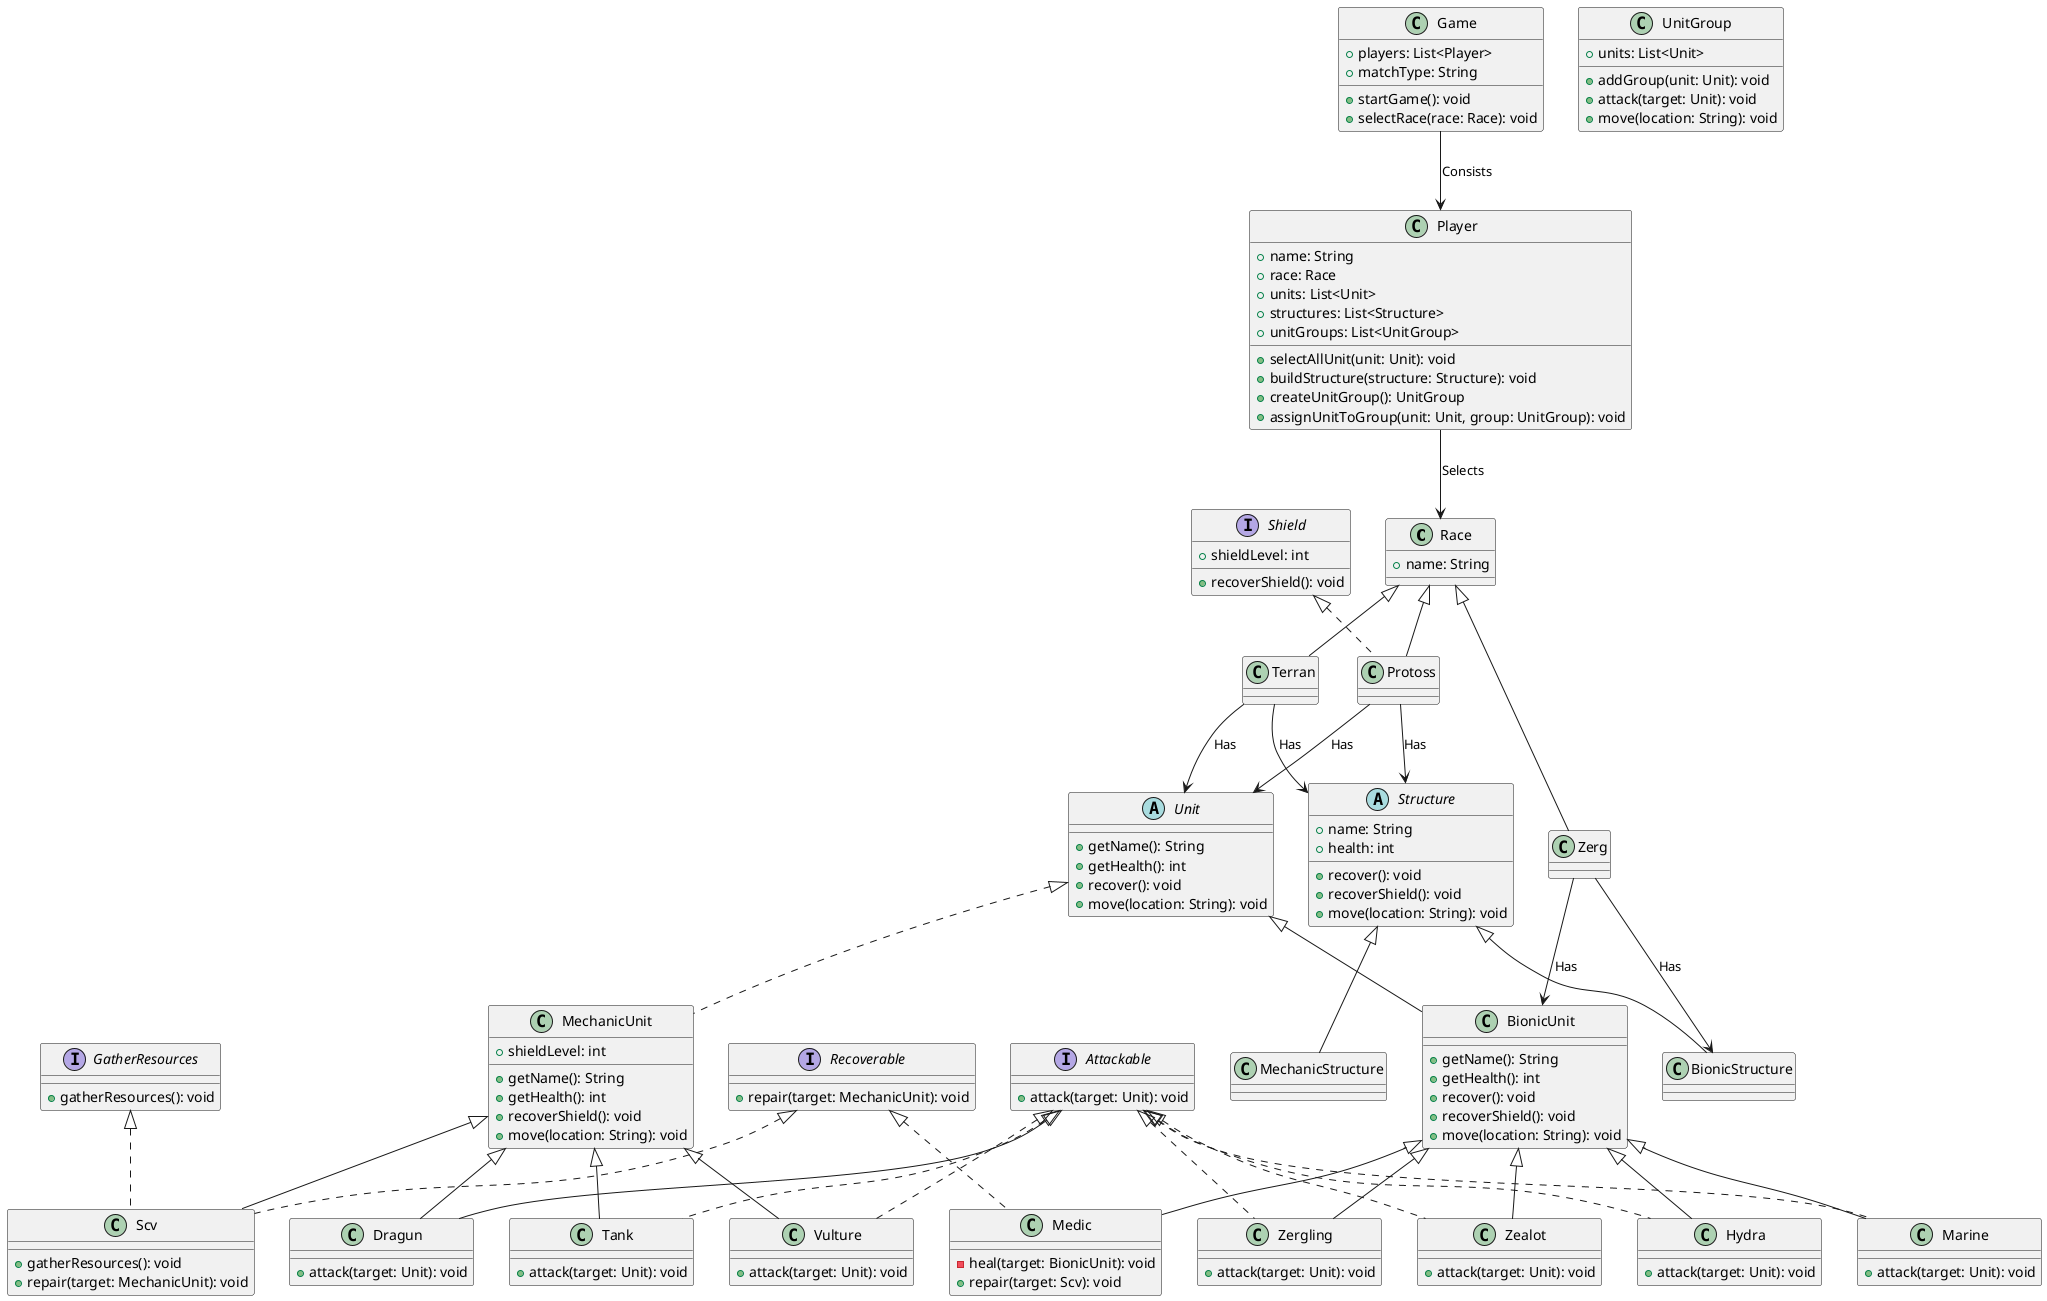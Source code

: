 @startuml

class Race {
  +name: String
}

class Terran extends Race {
}

class Zerg extends Race {
}

class Protoss extends Race implements Shield {
}

Abstract class Unit {
  +getName(): String
  +getHealth(): int
  +recover(): void
  +move(location: String): void
}

interface Attackable {
  +attack(target: Unit): void
}

interface Recoverable {
  +repair(target: MechanicUnit): void
}

interface Shield {
  +shieldLevel: int
  +recoverShield(): void
}

interface GatherResources {
  +gatherResources(): void
}

class BionicUnit extends Unit {
  +getName(): String
  +getHealth(): int
  +recover(): void
'  +shieldLevel: int
  +recoverShield(): void
  +move(location: String): void
}

class MechanicUnit implements Unit {
  +getName(): String
  +getHealth(): int
  +shieldLevel: int
  +recoverShield(): void
  +move(location: String): void
}

class Marine extends BionicUnit implements Attackable {
  +attack(target: Unit): void
}

class Medic extends BionicUnit implements Recoverable {
  -heal(target: BionicUnit): void
  +repair(target: Scv): void
}

class Tank extends MechanicUnit implements Attackable {
  +attack(target: Unit): void
}

class Vulture extends MechanicUnit implements Attackable {
  +attack(target: Unit): void
}

class Scv extends MechanicUnit implements GatherResources, Recoverable {
  +gatherResources(): void
  +repair(target: MechanicUnit): void
}

class Zergling extends BionicUnit implements Attackable {
  +attack(target: Unit): void
}

class Hydra extends BionicUnit implements Attackable {
  +attack(target: Unit): void
}

class Zealot extends BionicUnit implements Attackable {
  +attack(target: Unit): void
}

class Dragun extends MechanicUnit, Attackable {
  +attack(target: Unit): void
}

Abstract class Structure {
  +name: String
  +health: int
  +recover(): void
'  +shieldLevel: int
  +recoverShield(): void
  +move(location: String): void
}

class BionicStructure extends Structure {
}

class MechanicStructure extends Structure {
}

class UnitGroup {
  +units: List<Unit>
  +addGroup(unit: Unit): void
  +attack(target: Unit): void
  +move(location: String): void
}

class Game {
  +players: List<Player>
  +startGame(): void
  +selectRace(race: Race): void
  +matchType: String
}

class Player {
  +name: String
  +race: Race
  +units: List<Unit>
  +structures: List<Structure>
  +unitGroups: List<UnitGroup>
  +selectAllUnit(unit: Unit): void
  +buildStructure(structure: Structure): void
  +createUnitGroup(): UnitGroup
  +assignUnitToGroup(unit: Unit, group: UnitGroup): void
}

Terran --> Unit : Has
Terran --> Structure : Has
Zerg --> BionicUnit : Has
Zerg --> BionicStructure : Has
Protoss --> Unit : Has
Protoss --> Structure : Has
Game --> Player : Consists
Player --> Race : Selects

@enduml